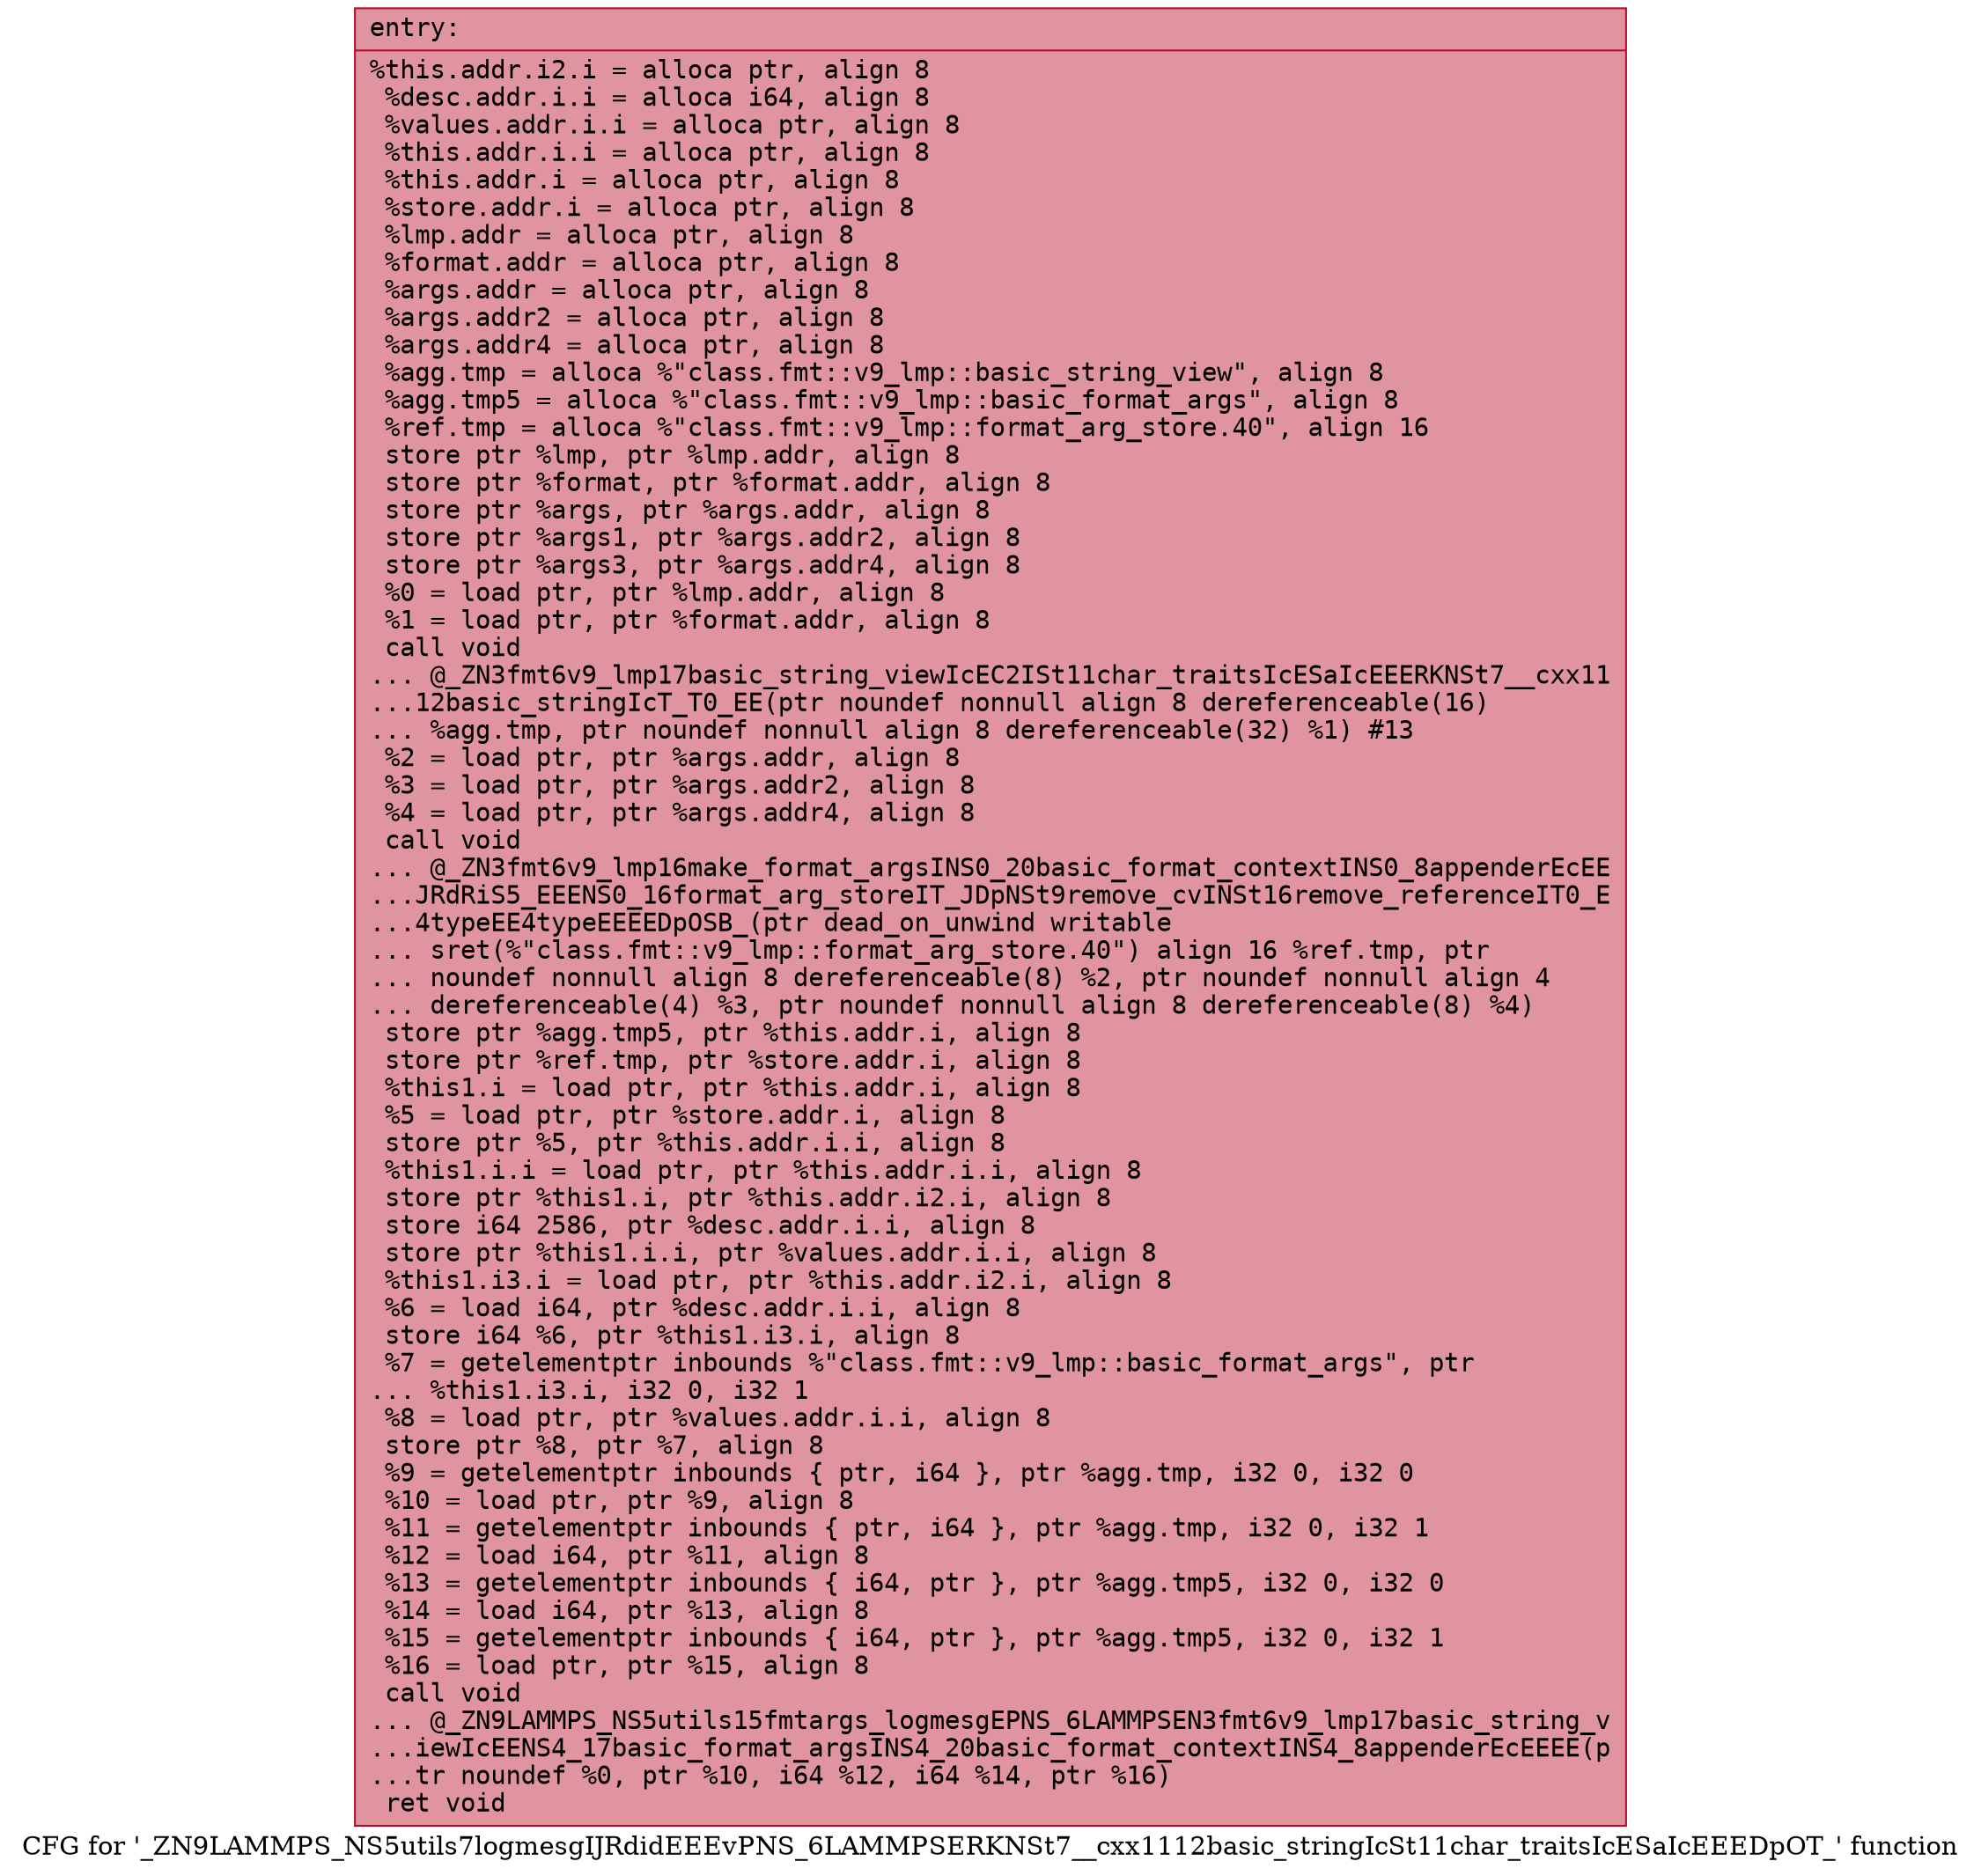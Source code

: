 digraph "CFG for '_ZN9LAMMPS_NS5utils7logmesgIJRdidEEEvPNS_6LAMMPSERKNSt7__cxx1112basic_stringIcSt11char_traitsIcESaIcEEEDpOT_' function" {
	label="CFG for '_ZN9LAMMPS_NS5utils7logmesgIJRdidEEEvPNS_6LAMMPSERKNSt7__cxx1112basic_stringIcSt11char_traitsIcESaIcEEEDpOT_' function";

	Node0x56403e9da490 [shape=record,color="#b70d28ff", style=filled, fillcolor="#b70d2870" fontname="Courier",label="{entry:\l|  %this.addr.i2.i = alloca ptr, align 8\l  %desc.addr.i.i = alloca i64, align 8\l  %values.addr.i.i = alloca ptr, align 8\l  %this.addr.i.i = alloca ptr, align 8\l  %this.addr.i = alloca ptr, align 8\l  %store.addr.i = alloca ptr, align 8\l  %lmp.addr = alloca ptr, align 8\l  %format.addr = alloca ptr, align 8\l  %args.addr = alloca ptr, align 8\l  %args.addr2 = alloca ptr, align 8\l  %args.addr4 = alloca ptr, align 8\l  %agg.tmp = alloca %\"class.fmt::v9_lmp::basic_string_view\", align 8\l  %agg.tmp5 = alloca %\"class.fmt::v9_lmp::basic_format_args\", align 8\l  %ref.tmp = alloca %\"class.fmt::v9_lmp::format_arg_store.40\", align 16\l  store ptr %lmp, ptr %lmp.addr, align 8\l  store ptr %format, ptr %format.addr, align 8\l  store ptr %args, ptr %args.addr, align 8\l  store ptr %args1, ptr %args.addr2, align 8\l  store ptr %args3, ptr %args.addr4, align 8\l  %0 = load ptr, ptr %lmp.addr, align 8\l  %1 = load ptr, ptr %format.addr, align 8\l  call void\l... @_ZN3fmt6v9_lmp17basic_string_viewIcEC2ISt11char_traitsIcESaIcEEERKNSt7__cxx11\l...12basic_stringIcT_T0_EE(ptr noundef nonnull align 8 dereferenceable(16)\l... %agg.tmp, ptr noundef nonnull align 8 dereferenceable(32) %1) #13\l  %2 = load ptr, ptr %args.addr, align 8\l  %3 = load ptr, ptr %args.addr2, align 8\l  %4 = load ptr, ptr %args.addr4, align 8\l  call void\l... @_ZN3fmt6v9_lmp16make_format_argsINS0_20basic_format_contextINS0_8appenderEcEE\l...JRdRiS5_EEENS0_16format_arg_storeIT_JDpNSt9remove_cvINSt16remove_referenceIT0_E\l...4typeEE4typeEEEEDpOSB_(ptr dead_on_unwind writable\l... sret(%\"class.fmt::v9_lmp::format_arg_store.40\") align 16 %ref.tmp, ptr\l... noundef nonnull align 8 dereferenceable(8) %2, ptr noundef nonnull align 4\l... dereferenceable(4) %3, ptr noundef nonnull align 8 dereferenceable(8) %4)\l  store ptr %agg.tmp5, ptr %this.addr.i, align 8\l  store ptr %ref.tmp, ptr %store.addr.i, align 8\l  %this1.i = load ptr, ptr %this.addr.i, align 8\l  %5 = load ptr, ptr %store.addr.i, align 8\l  store ptr %5, ptr %this.addr.i.i, align 8\l  %this1.i.i = load ptr, ptr %this.addr.i.i, align 8\l  store ptr %this1.i, ptr %this.addr.i2.i, align 8\l  store i64 2586, ptr %desc.addr.i.i, align 8\l  store ptr %this1.i.i, ptr %values.addr.i.i, align 8\l  %this1.i3.i = load ptr, ptr %this.addr.i2.i, align 8\l  %6 = load i64, ptr %desc.addr.i.i, align 8\l  store i64 %6, ptr %this1.i3.i, align 8\l  %7 = getelementptr inbounds %\"class.fmt::v9_lmp::basic_format_args\", ptr\l... %this1.i3.i, i32 0, i32 1\l  %8 = load ptr, ptr %values.addr.i.i, align 8\l  store ptr %8, ptr %7, align 8\l  %9 = getelementptr inbounds \{ ptr, i64 \}, ptr %agg.tmp, i32 0, i32 0\l  %10 = load ptr, ptr %9, align 8\l  %11 = getelementptr inbounds \{ ptr, i64 \}, ptr %agg.tmp, i32 0, i32 1\l  %12 = load i64, ptr %11, align 8\l  %13 = getelementptr inbounds \{ i64, ptr \}, ptr %agg.tmp5, i32 0, i32 0\l  %14 = load i64, ptr %13, align 8\l  %15 = getelementptr inbounds \{ i64, ptr \}, ptr %agg.tmp5, i32 0, i32 1\l  %16 = load ptr, ptr %15, align 8\l  call void\l... @_ZN9LAMMPS_NS5utils15fmtargs_logmesgEPNS_6LAMMPSEN3fmt6v9_lmp17basic_string_v\l...iewIcEENS4_17basic_format_argsINS4_20basic_format_contextINS4_8appenderEcEEEE(p\l...tr noundef %0, ptr %10, i64 %12, i64 %14, ptr %16)\l  ret void\l}"];
}
